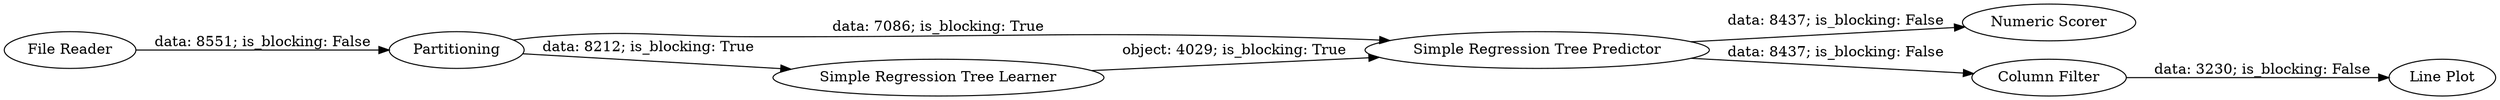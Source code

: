 digraph {
	"-4310944800264117323_2" [label=Partitioning]
	"-4310944800264117323_5" [label="Numeric Scorer"]
	"-4310944800264117323_7" [label="Line Plot"]
	"-4310944800264117323_1" [label="File Reader"]
	"-4310944800264117323_10" [label="Simple Regression Tree Predictor"]
	"-4310944800264117323_9" [label="Simple Regression Tree Learner"]
	"-4310944800264117323_8" [label="Column Filter"]
	"-4310944800264117323_2" -> "-4310944800264117323_10" [label="data: 7086; is_blocking: True"]
	"-4310944800264117323_10" -> "-4310944800264117323_5" [label="data: 8437; is_blocking: False"]
	"-4310944800264117323_1" -> "-4310944800264117323_2" [label="data: 8551; is_blocking: False"]
	"-4310944800264117323_2" -> "-4310944800264117323_9" [label="data: 8212; is_blocking: True"]
	"-4310944800264117323_9" -> "-4310944800264117323_10" [label="object: 4029; is_blocking: True"]
	"-4310944800264117323_10" -> "-4310944800264117323_8" [label="data: 8437; is_blocking: False"]
	"-4310944800264117323_8" -> "-4310944800264117323_7" [label="data: 3230; is_blocking: False"]
	rankdir=LR
}
